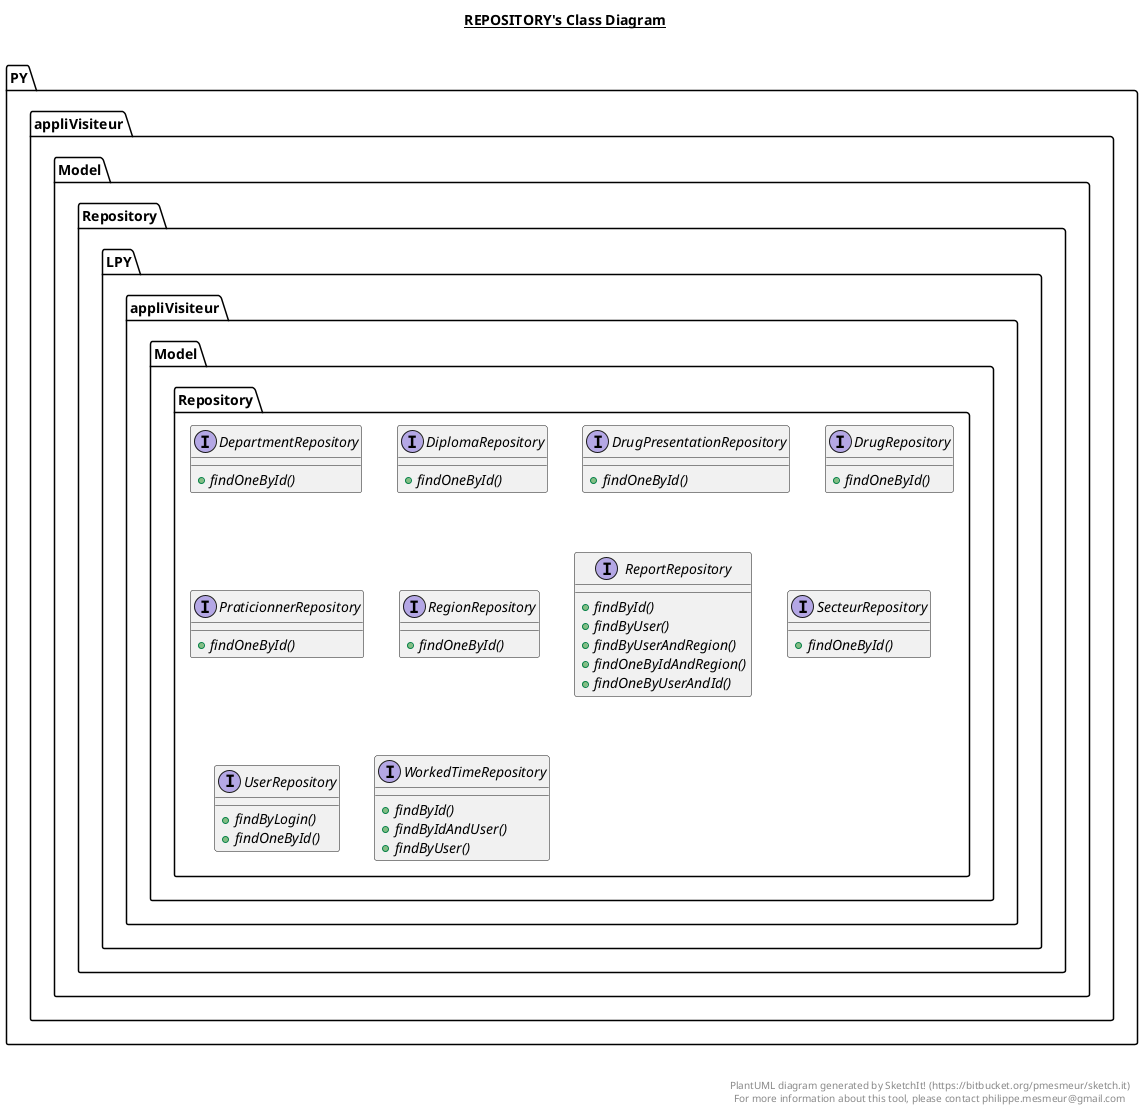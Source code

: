 @startuml

title __REPOSITORY's Class Diagram__\n

    namespace PY.appliVisiteur {
      namespace Model.Repository {
        interface LPY.appliVisiteur.Model.Repository.DepartmentRepository {
            {abstract} + findOneById()
        }
      }
    }

  

    namespace PY.appliVisiteur {
      namespace Model.Repository {
        interface LPY.appliVisiteur.Model.Repository.DiplomaRepository {
            {abstract} + findOneById()
        }
      }
    }
  

    namespace PY.appliVisiteur {
      namespace Model.Repository {
        interface LPY.appliVisiteur.Model.Repository.DrugPresentationRepository {
            {abstract} + findOneById()
        }
      }
    }

    namespace PY.appliVisiteur {
      namespace Model.Repository {
        interface LPY.appliVisiteur.Model.Repository.DrugRepository {
            {abstract} + findOneById()
        }
      }
    }
  

    namespace PY.appliVisiteur {
      namespace Model.Repository {
        interface LPY.appliVisiteur.Model.Repository.PraticionnerRepository {
            {abstract} + findOneById()
        }
      }
    }

    namespace PY.appliVisiteur {
      namespace Model.Repository {
        interface LPY.appliVisiteur.Model.Repository.RegionRepository {
            {abstract} + findOneById()
        }
      }
    }
  

    namespace PY.appliVisiteur {
      namespace Model.Repository {
        interface LPY.appliVisiteur.Model.Repository.ReportRepository {
            {abstract} + findById()
            {abstract} + findByUser()
            {abstract} + findByUserAndRegion()
            {abstract} + findOneByIdAndRegion()
            {abstract} + findOneByUserAndId()
        }
      }
    }
  

    namespace PY.appliVisiteur {
      namespace Model.Repository {
        interface LPY.appliVisiteur.Model.Repository.SecteurRepository {
            {abstract} + findOneById()
        }
      }
    }
  

    namespace PY.appliVisiteur {
      namespace Model.Repository {
        interface LPY.appliVisiteur.Model.Repository.UserRepository {
            {abstract} + findByLogin()
            {abstract} + findOneById()
        }
      }
    }
  

    namespace PY.appliVisiteur {
      namespace Model.Repository {
        interface LPY.appliVisiteur.Model.Repository.WorkedTimeRepository {
            {abstract} + findById()
            {abstract} + findByIdAndUser()
            {abstract} + findByUser()
        }
      }
    }
  



right footer


PlantUML diagram generated by SketchIt! (https://bitbucket.org/pmesmeur/sketch.it)
For more information about this tool, please contact philippe.mesmeur@gmail.com
endfooter

@enduml
